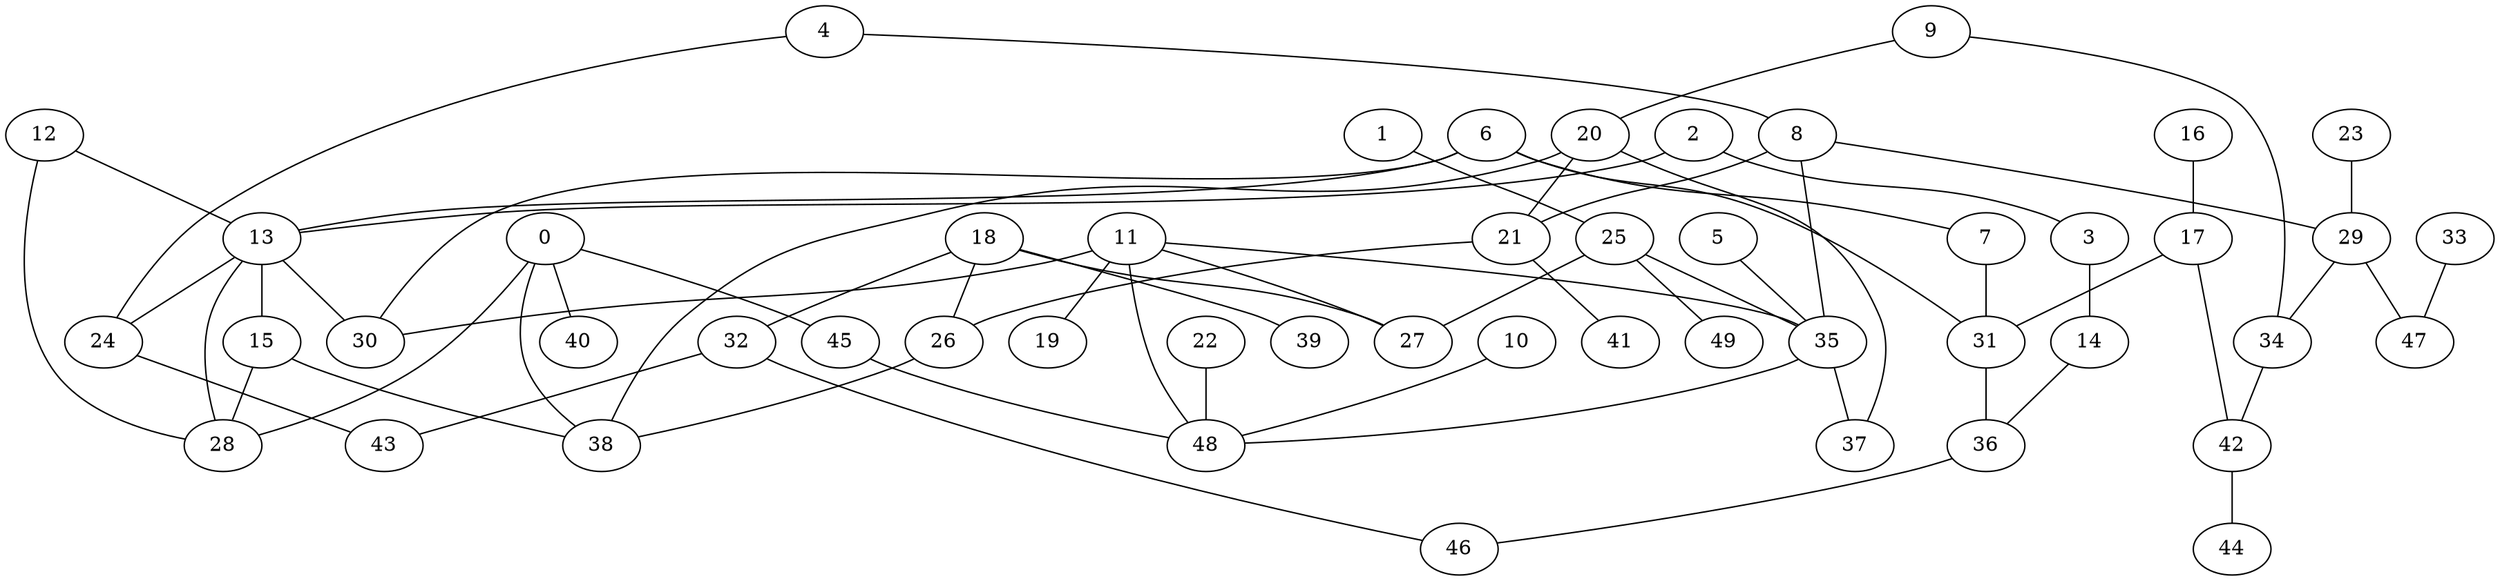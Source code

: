 graph test2{
	0 -- 28 ;
	0 -- 38 ;
	0 -- 40 ;
	0 -- 45 ;
	1 -- 25 ;
	2 -- 3 ;
	2 -- 13 ;
	3 -- 14 ;
	4 -- 8 ;
	4 -- 24 ;
	5 -- 35 ;
	6 -- 7 ;
	6 -- 13 ;
	6 -- 30 ;
	6 -- 31 ;
	7 -- 31 ;
	8 -- 21 ;
	8 -- 29 ;
	8 -- 35 ;
	9 -- 20 ;
	9 -- 34 ;
	10 -- 48 ;
	11 -- 19 ;
	11 -- 27 ;
	11 -- 30 ;
	11 -- 35 ;
	11 -- 48 ;
	12 -- 13 ;
	12 -- 28 ;
	13 -- 15 ;
	13 -- 24 ;
	13 -- 28 ;
	13 -- 30 ;
	14 -- 36 ;
	15 -- 28 ;
	15 -- 38 ;
	16 -- 17 ;
	17 -- 31 ;
	17 -- 42 ;
	18 -- 26 ;
	18 -- 27 ;
	18 -- 32 ;
	18 -- 39 ;
	19
	20 -- 21 ;
	20 -- 37 ;
	20 -- 38 ;
	21 -- 26 ;
	21 -- 41 ;
	22 -- 48 ;
	23 -- 29 ;
	24 -- 43 ;
	25 -- 27 ;
	25 -- 35 ;
	25 -- 49 ;
	26 -- 38 ;
	27
	28
	29 -- 34 ;
	29 -- 47 ;
	30
	31 -- 36 ;
	32 -- 43 ;
	32 -- 46 ;
	33 -- 47 ;
	34 -- 42 ;
	35 -- 37 ;
	35 -- 48 ;
	36 -- 46 ;
	37
	38
	39
	40
	41
	42 -- 44 ;
	43
	44
	45 -- 48 ;
	46
	47
	48
	49
}
